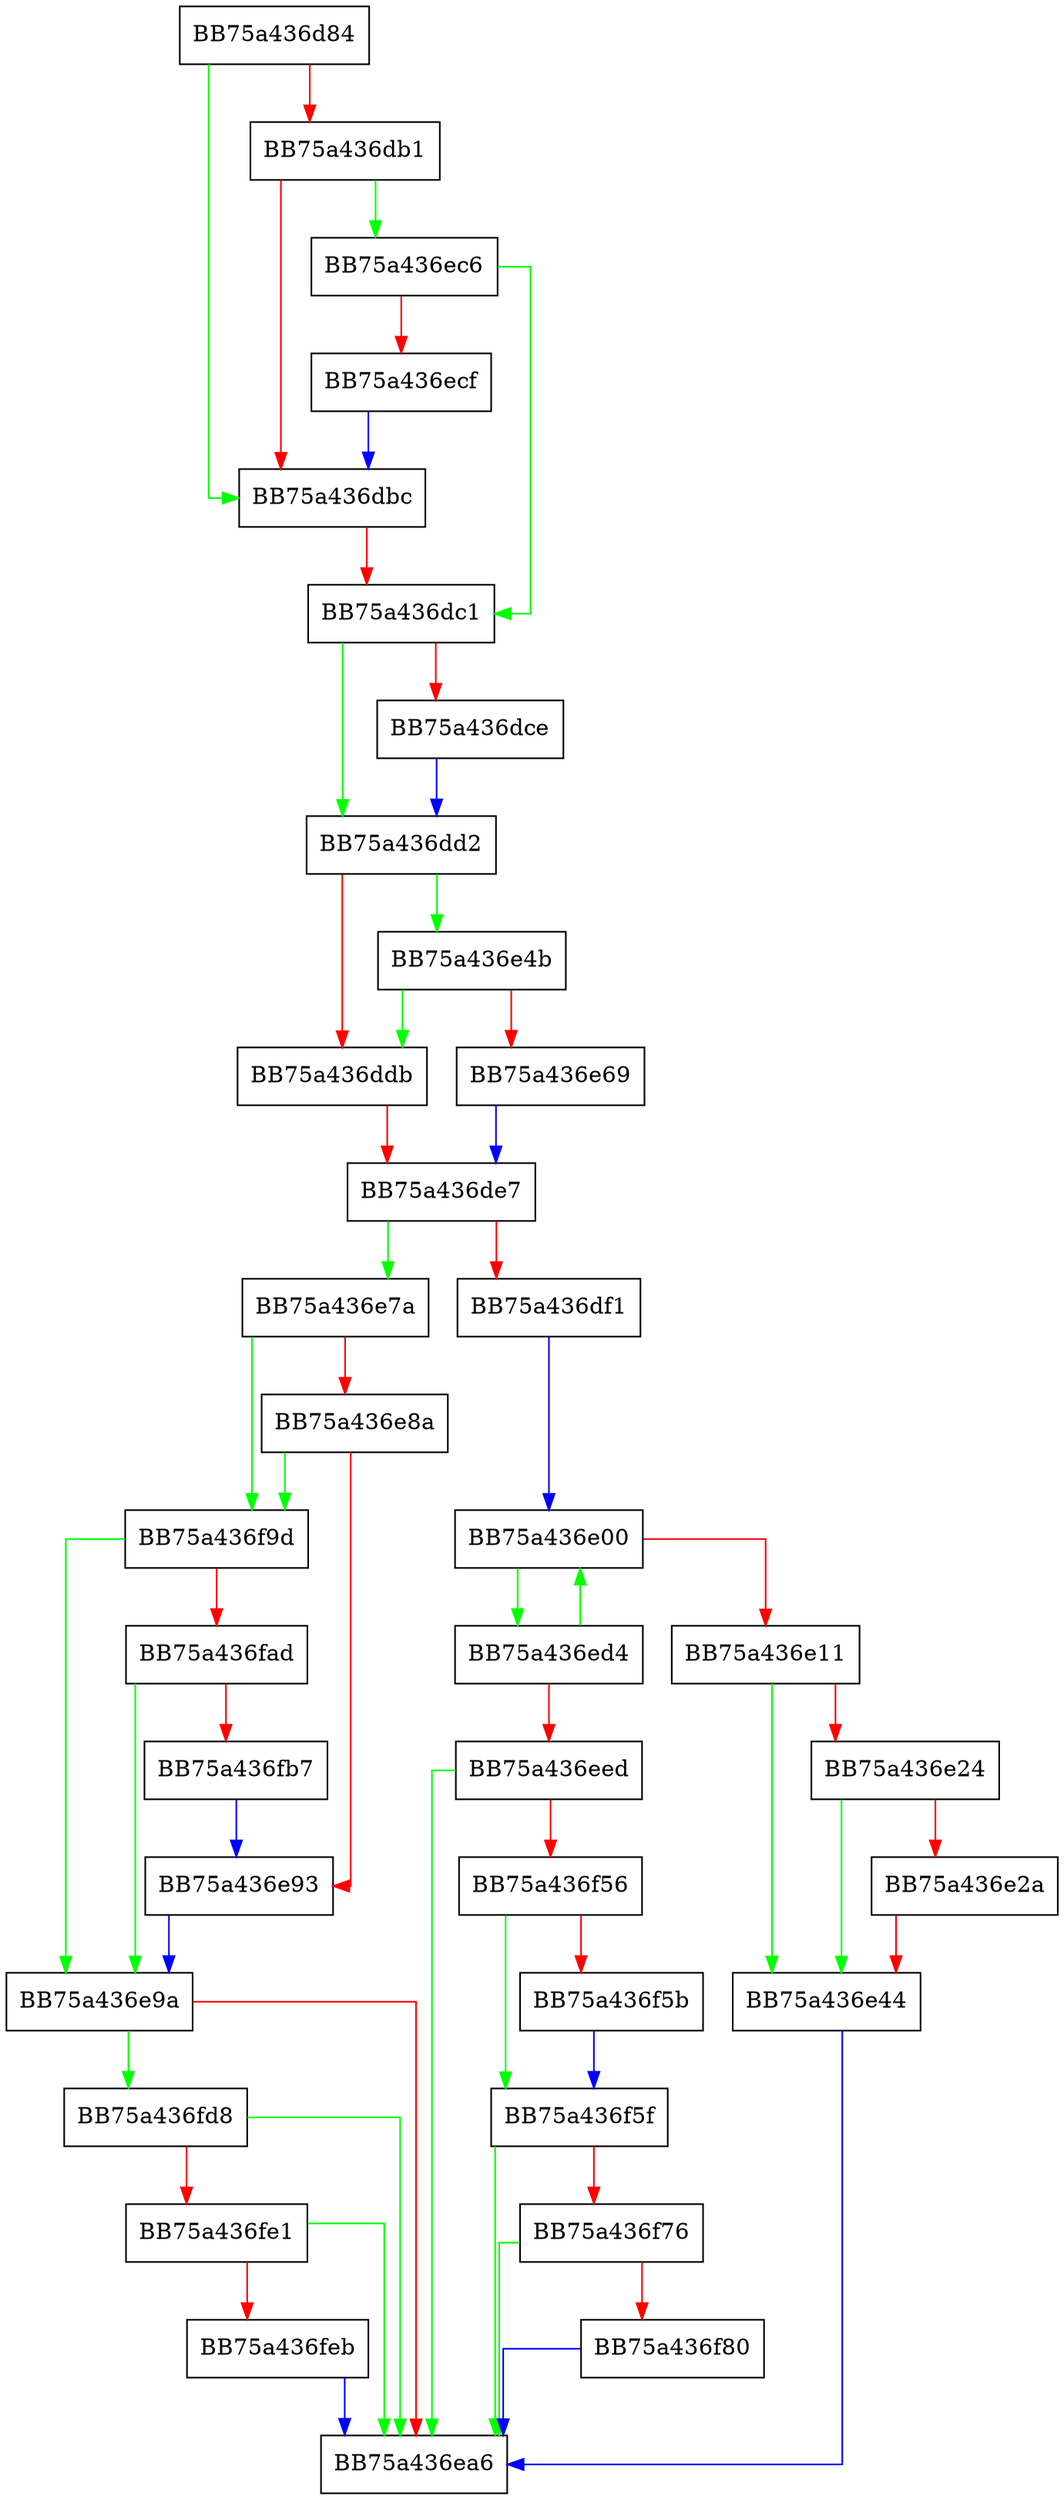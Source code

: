 digraph OpenHiveInternal {
  node [shape="box"];
  graph [splines=ortho];
  BB75a436d84 -> BB75a436dbc [color="green"];
  BB75a436d84 -> BB75a436db1 [color="red"];
  BB75a436db1 -> BB75a436ec6 [color="green"];
  BB75a436db1 -> BB75a436dbc [color="red"];
  BB75a436dbc -> BB75a436dc1 [color="red"];
  BB75a436dc1 -> BB75a436dd2 [color="green"];
  BB75a436dc1 -> BB75a436dce [color="red"];
  BB75a436dce -> BB75a436dd2 [color="blue"];
  BB75a436dd2 -> BB75a436e4b [color="green"];
  BB75a436dd2 -> BB75a436ddb [color="red"];
  BB75a436ddb -> BB75a436de7 [color="red"];
  BB75a436de7 -> BB75a436e7a [color="green"];
  BB75a436de7 -> BB75a436df1 [color="red"];
  BB75a436df1 -> BB75a436e00 [color="blue"];
  BB75a436e00 -> BB75a436ed4 [color="green"];
  BB75a436e00 -> BB75a436e11 [color="red"];
  BB75a436e11 -> BB75a436e44 [color="green"];
  BB75a436e11 -> BB75a436e24 [color="red"];
  BB75a436e24 -> BB75a436e44 [color="green"];
  BB75a436e24 -> BB75a436e2a [color="red"];
  BB75a436e2a -> BB75a436e44 [color="red"];
  BB75a436e44 -> BB75a436ea6 [color="blue"];
  BB75a436e4b -> BB75a436ddb [color="green"];
  BB75a436e4b -> BB75a436e69 [color="red"];
  BB75a436e69 -> BB75a436de7 [color="blue"];
  BB75a436e7a -> BB75a436f9d [color="green"];
  BB75a436e7a -> BB75a436e8a [color="red"];
  BB75a436e8a -> BB75a436f9d [color="green"];
  BB75a436e8a -> BB75a436e93 [color="red"];
  BB75a436e93 -> BB75a436e9a [color="blue"];
  BB75a436e9a -> BB75a436fd8 [color="green"];
  BB75a436e9a -> BB75a436ea6 [color="red"];
  BB75a436ec6 -> BB75a436dc1 [color="green"];
  BB75a436ec6 -> BB75a436ecf [color="red"];
  BB75a436ecf -> BB75a436dbc [color="blue"];
  BB75a436ed4 -> BB75a436e00 [color="green"];
  BB75a436ed4 -> BB75a436eed [color="red"];
  BB75a436eed -> BB75a436ea6 [color="green"];
  BB75a436eed -> BB75a436f56 [color="red"];
  BB75a436f56 -> BB75a436f5f [color="green"];
  BB75a436f56 -> BB75a436f5b [color="red"];
  BB75a436f5b -> BB75a436f5f [color="blue"];
  BB75a436f5f -> BB75a436ea6 [color="green"];
  BB75a436f5f -> BB75a436f76 [color="red"];
  BB75a436f76 -> BB75a436ea6 [color="green"];
  BB75a436f76 -> BB75a436f80 [color="red"];
  BB75a436f80 -> BB75a436ea6 [color="blue"];
  BB75a436f9d -> BB75a436e9a [color="green"];
  BB75a436f9d -> BB75a436fad [color="red"];
  BB75a436fad -> BB75a436e9a [color="green"];
  BB75a436fad -> BB75a436fb7 [color="red"];
  BB75a436fb7 -> BB75a436e93 [color="blue"];
  BB75a436fd8 -> BB75a436ea6 [color="green"];
  BB75a436fd8 -> BB75a436fe1 [color="red"];
  BB75a436fe1 -> BB75a436ea6 [color="green"];
  BB75a436fe1 -> BB75a436feb [color="red"];
  BB75a436feb -> BB75a436ea6 [color="blue"];
}